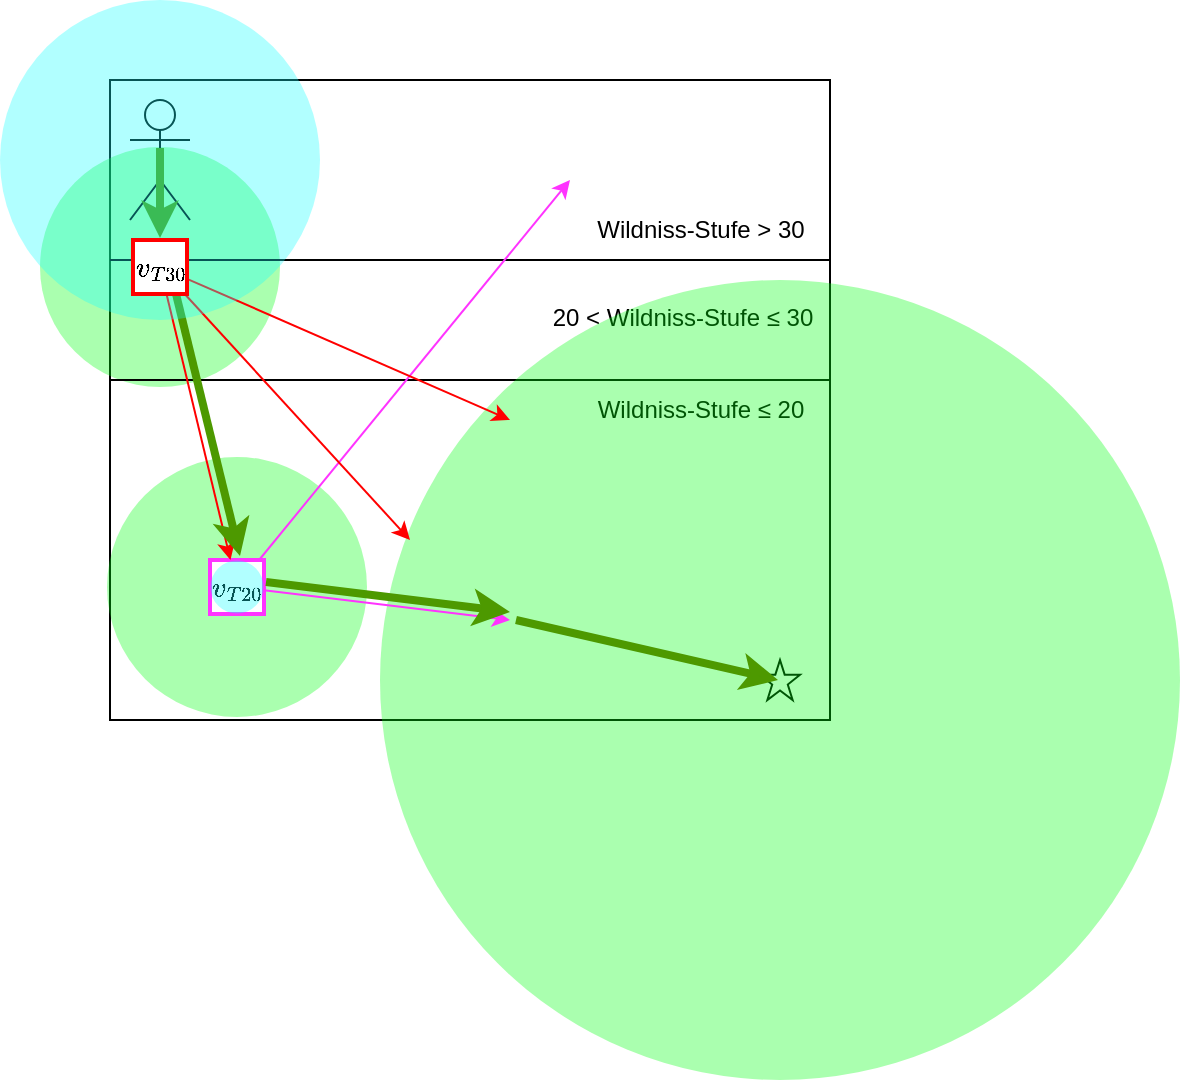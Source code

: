 <mxfile version="20.8.16" type="device"><diagram name="Page-1" id="SxaL3yo0hudAcyPlC9yZ"><mxGraphModel dx="675" dy="394" grid="1" gridSize="10" guides="1" tooltips="1" connect="1" arrows="1" fold="1" page="1" pageScale="1" pageWidth="850" pageHeight="1100" math="1" shadow="0"><root><mxCell id="0"/><mxCell id="1" parent="0"/><mxCell id="UOnJpsvzTDWiS-sRE4af-1" value="" style="rounded=0;whiteSpace=wrap;html=1;movable=1;resizable=1;rotatable=1;deletable=1;editable=1;connectable=1;" parent="1" vertex="1"><mxGeometry x="80" y="40" width="360" height="320" as="geometry"/></mxCell><mxCell id="NjCALq3q9cV7Bem7nzeZ-1" value="" style="ellipse;whiteSpace=wrap;html=1;fillColor=#00FF1155;strokeColor=none;" parent="1" vertex="1"><mxGeometry x="78.5" y="228.5" width="130" height="130" as="geometry"/></mxCell><mxCell id="NjCALq3q9cV7Bem7nzeZ-2" value="" style="ellipse;whiteSpace=wrap;html=1;fillColor=#00FF1155;strokeColor=none;" parent="1" vertex="1"><mxGeometry x="45" y="73.5" width="120" height="120" as="geometry"/></mxCell><mxCell id="UOnJpsvzTDWiS-sRE4af-3" value="" style="verticalLabelPosition=bottom;verticalAlign=top;html=1;shape=mxgraph.basic.star" parent="1" vertex="1"><mxGeometry x="405" y="330" width="20" height="20" as="geometry"/></mxCell><mxCell id="uaTPWakBd8tU0xO8jPPb-1" value="" style="endArrow=none;html=1;rounded=0;" parent="1" edge="1"><mxGeometry width="50" height="50" relative="1" as="geometry"><mxPoint x="80" y="130" as="sourcePoint"/><mxPoint x="440" y="130" as="targetPoint"/></mxGeometry></mxCell><mxCell id="uaTPWakBd8tU0xO8jPPb-2" value="" style="endArrow=none;html=1;rounded=0;" parent="1" edge="1"><mxGeometry width="50" height="50" relative="1" as="geometry"><mxPoint x="80" y="190" as="sourcePoint"/><mxPoint x="440" y="190" as="targetPoint"/></mxGeometry></mxCell><mxCell id="uaTPWakBd8tU0xO8jPPb-3" value="Wildniss-Stufe &amp;gt; 30" style="text;html=1;align=center;verticalAlign=middle;resizable=0;points=[];autosize=1;strokeColor=none;fillColor=none;" parent="1" vertex="1"><mxGeometry x="310" y="100" width="130" height="30" as="geometry"/></mxCell><mxCell id="uaTPWakBd8tU0xO8jPPb-4" value="Wildniss-Stufe&amp;nbsp;≤ 20" style="text;html=1;align=center;verticalAlign=middle;resizable=0;points=[];autosize=1;strokeColor=none;fillColor=none;" parent="1" vertex="1"><mxGeometry x="310" y="190" width="130" height="30" as="geometry"/></mxCell><mxCell id="uaTPWakBd8tU0xO8jPPb-5" value="20 &amp;lt; Wildniss-Stufe&amp;nbsp;≤ 30" style="text;html=1;align=center;verticalAlign=middle;resizable=0;points=[];autosize=1;strokeColor=none;fillColor=none;" parent="1" vertex="1"><mxGeometry x="291" y="144" width="150" height="30" as="geometry"/></mxCell><mxCell id="uaTPWakBd8tU0xO8jPPb-8" value="`v_(T20)`" style="rounded=0;whiteSpace=wrap;html=1;strokeColor=#FF33FF;strokeWidth=2;" parent="1" vertex="1"><mxGeometry x="130" y="280" width="27" height="27" as="geometry"/></mxCell><mxCell id="UOnJpsvzTDWiS-sRE4af-4" value="" style="endArrow=classic;html=1;rounded=0;strokeColor=#FF33FF;" parent="1" source="uaTPWakBd8tU0xO8jPPb-8" edge="1"><mxGeometry width="50" height="50" relative="1" as="geometry"><mxPoint x="110" y="80" as="sourcePoint"/><mxPoint x="310" y="90" as="targetPoint"/></mxGeometry></mxCell><mxCell id="UOnJpsvzTDWiS-sRE4af-7" style="edgeStyle=none;rounded=0;orthogonalLoop=1;jettySize=auto;html=1;strokeColor=#FF0000;" parent="1" source="uaTPWakBd8tU0xO8jPPb-7" target="uaTPWakBd8tU0xO8jPPb-8" edge="1"><mxGeometry relative="1" as="geometry"><mxPoint x="140" y="300" as="targetPoint"/></mxGeometry></mxCell><mxCell id="mfaM-N6pUsYc-LuAPkZR-2" value="" style="ellipse;whiteSpace=wrap;html=1;fillColor=#00FF1155;strokeColor=none;" parent="1" vertex="1"><mxGeometry x="215" y="140" width="400" height="400" as="geometry"/></mxCell><mxCell id="UOnJpsvzTDWiS-sRE4af-2" value="" style="shape=umlActor;verticalLabelPosition=bottom;verticalAlign=top;html=1;outlineConnect=0;fillColor=none;" parent="1" vertex="1"><mxGeometry x="90" y="50" width="30" height="60" as="geometry"/></mxCell><mxCell id="UOnJpsvzTDWiS-sRE4af-5" style="rounded=0;orthogonalLoop=1;jettySize=auto;html=1;strokeColor=#FF0000;" parent="1" source="uaTPWakBd8tU0xO8jPPb-7" edge="1"><mxGeometry relative="1" as="geometry"><mxPoint x="280" y="210" as="targetPoint"/></mxGeometry></mxCell><mxCell id="UOnJpsvzTDWiS-sRE4af-6" style="edgeStyle=none;rounded=0;orthogonalLoop=1;jettySize=auto;html=1;strokeColor=#FF0000;" parent="1" source="uaTPWakBd8tU0xO8jPPb-7" edge="1"><mxGeometry relative="1" as="geometry"><mxPoint x="230" y="270" as="targetPoint"/></mxGeometry></mxCell><mxCell id="UOnJpsvzTDWiS-sRE4af-8" style="edgeStyle=none;rounded=0;orthogonalLoop=1;jettySize=auto;html=1;strokeColor=#FF33FF;" parent="1" source="uaTPWakBd8tU0xO8jPPb-8" edge="1"><mxGeometry relative="1" as="geometry"><mxPoint x="280" y="310" as="targetPoint"/></mxGeometry></mxCell><mxCell id="NjCALq3q9cV7Bem7nzeZ-3" style="edgeStyle=none;rounded=0;orthogonalLoop=1;jettySize=auto;html=1;strokeColor=#4D9900;strokeWidth=4;" parent="1" edge="1"><mxGeometry relative="1" as="geometry"><mxPoint x="414" y="340" as="targetPoint"/><mxPoint x="283" y="310" as="sourcePoint"/></mxGeometry></mxCell><mxCell id="NjCALq3q9cV7Bem7nzeZ-4" style="edgeStyle=none;rounded=0;orthogonalLoop=1;jettySize=auto;html=1;strokeColor=#4D9900;strokeWidth=4;" parent="1" edge="1"><mxGeometry relative="1" as="geometry"><mxPoint x="280" y="306" as="targetPoint"/><mxPoint x="158" y="291.0" as="sourcePoint"/></mxGeometry></mxCell><mxCell id="NjCALq3q9cV7Bem7nzeZ-5" style="edgeStyle=none;rounded=0;orthogonalLoop=1;jettySize=auto;html=1;strokeColor=#4D9900;strokeWidth=4;" parent="1" edge="1"><mxGeometry relative="1" as="geometry"><mxPoint x="145" y="278" as="targetPoint"/><mxPoint x="113" y="147" as="sourcePoint"/></mxGeometry></mxCell><mxCell id="NjCALq3q9cV7Bem7nzeZ-6" style="edgeStyle=none;rounded=0;orthogonalLoop=1;jettySize=auto;html=1;strokeColor=#4D9900;strokeWidth=4;" parent="1" edge="1"><mxGeometry relative="1" as="geometry"><mxPoint x="105" y="119" as="targetPoint"/><mxPoint x="105" y="74" as="sourcePoint"/></mxGeometry></mxCell><mxCell id="rj8a1igm5FPECIk-wzrU-2" value="" style="ellipse;whiteSpace=wrap;html=1;fillColor=#17FFFF55;strokeColor=none;" parent="1" vertex="1"><mxGeometry x="130.25" y="280.25" width="26.5" height="26.5" as="geometry"/></mxCell><mxCell id="AsFsBLU8mxDYh6Q7PHt6-1" value="" style="ellipse;whiteSpace=wrap;html=1;fillColor=#17FFFF55;strokeColor=none;" vertex="1" parent="1"><mxGeometry x="25" width="160" height="160" as="geometry"/></mxCell><mxCell id="uaTPWakBd8tU0xO8jPPb-7" value="`v_(T30)`" style="rounded=0;whiteSpace=wrap;html=1;strokeColor=#FF0000;strokeWidth=2;" parent="1" vertex="1"><mxGeometry x="91.5" y="120" width="27" height="27" as="geometry"/></mxCell></root></mxGraphModel></diagram></mxfile>